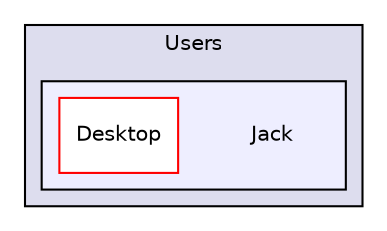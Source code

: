 digraph "C:/Users/Jack" {
  compound=true
  node [ fontsize="10", fontname="Helvetica"];
  edge [ labelfontsize="10", labelfontname="Helvetica"];
  subgraph clusterdir_8ceffd4ee35c3518d4e8bdc7e638efe8 {
    graph [ bgcolor="#ddddee", pencolor="black", label="Users" fontname="Helvetica", fontsize="10", URL="dir_8ceffd4ee35c3518d4e8bdc7e638efe8.html"]
  subgraph clusterdir_a710502039e007b8e032f43303567648 {
    graph [ bgcolor="#eeeeff", pencolor="black", label="" URL="dir_a710502039e007b8e032f43303567648.html"];
    dir_a710502039e007b8e032f43303567648 [shape=plaintext label="Jack"];
    dir_ffd46d3a236f97356cf4cfa261a3dc86 [shape=box label="Desktop" color="red" fillcolor="white" style="filled" URL="dir_ffd46d3a236f97356cf4cfa261a3dc86.html"];
  }
  }
}
